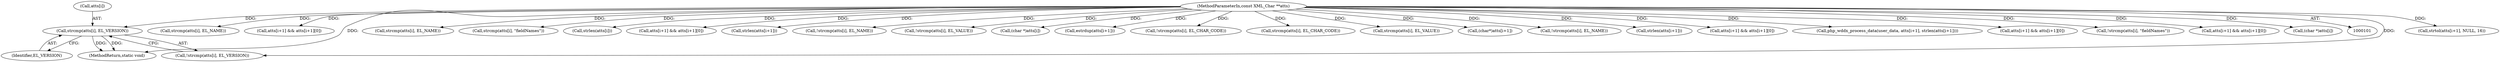 digraph "0_php-src_c4cca4c20e75359c9a13a1f9a36cb7b4e9601d29?w=1@pointer" {
"1000134" [label="(Call,strcmp(atts[i], EL_VERSION))"];
"1000104" [label="(MethodParameterIn,const XML_Char **atts)"];
"1000284" [label="(Call,strtol(atts[i+1], NULL, 16))"];
"1000779" [label="(Call,strcmp(atts[i], EL_NAME))"];
"1000625" [label="(Call,atts[i+1] && atts[i+1][0])"];
"1000545" [label="(Call,strcmp(atts[i], EL_NAME))"];
"1000620" [label="(Call,strcmp(atts[i], \"fieldNames\"))"];
"1000654" [label="(Call,strlen(atts[i]))"];
"1000784" [label="(Call,atts[i+1] && atts[i+1][0])"];
"1000893" [label="(MethodReturn,static void)"];
"1000416" [label="(Call,strlen(atts[i+1]))"];
"1000778" [label="(Call,!strcmp(atts[i], EL_NAME))"];
"1000361" [label="(Call,!strcmp(atts[i], EL_VALUE))"];
"1000660" [label="(Call,(char *)atts[i])"];
"1000576" [label="(Call,estrdup(atts[i+1]))"];
"1000133" [label="(Call,!strcmp(atts[i], EL_VERSION))"];
"1000256" [label="(Call,!strcmp(atts[i], EL_CHAR_CODE))"];
"1000257" [label="(Call,strcmp(atts[i], EL_CHAR_CODE))"];
"1000362" [label="(Call,strcmp(atts[i], EL_VALUE))"];
"1000822" [label="(Call,(char*)atts[i+1])"];
"1000544" [label="(Call,!strcmp(atts[i], EL_NAME))"];
"1000134" [label="(Call,strcmp(atts[i], EL_VERSION))"];
"1000830" [label="(Call,strlen(atts[i+1]))"];
"1000367" [label="(Call,atts[i+1] && atts[i+1][0])"];
"1000409" [label="(Call,php_wddx_process_data(user_data, atts[i+1], strlen(atts[i+1])))"];
"1000262" [label="(Call,atts[i+1] && atts[i+1][0])"];
"1000104" [label="(MethodParameterIn,const XML_Char **atts)"];
"1000619" [label="(Call,!strcmp(atts[i], \"fieldNames\"))"];
"1000135" [label="(Call,atts[i])"];
"1000550" [label="(Call,atts[i+1] && atts[i+1][0])"];
"1000649" [label="(Call,(char *)atts[i])"];
"1000138" [label="(Identifier,EL_VERSION)"];
"1000134" -> "1000133"  [label="AST: "];
"1000134" -> "1000138"  [label="CFG: "];
"1000135" -> "1000134"  [label="AST: "];
"1000138" -> "1000134"  [label="AST: "];
"1000133" -> "1000134"  [label="CFG: "];
"1000134" -> "1000893"  [label="DDG: "];
"1000134" -> "1000893"  [label="DDG: "];
"1000104" -> "1000134"  [label="DDG: "];
"1000104" -> "1000101"  [label="AST: "];
"1000104" -> "1000893"  [label="DDG: "];
"1000104" -> "1000133"  [label="DDG: "];
"1000104" -> "1000256"  [label="DDG: "];
"1000104" -> "1000257"  [label="DDG: "];
"1000104" -> "1000262"  [label="DDG: "];
"1000104" -> "1000284"  [label="DDG: "];
"1000104" -> "1000361"  [label="DDG: "];
"1000104" -> "1000362"  [label="DDG: "];
"1000104" -> "1000367"  [label="DDG: "];
"1000104" -> "1000409"  [label="DDG: "];
"1000104" -> "1000416"  [label="DDG: "];
"1000104" -> "1000544"  [label="DDG: "];
"1000104" -> "1000545"  [label="DDG: "];
"1000104" -> "1000550"  [label="DDG: "];
"1000104" -> "1000576"  [label="DDG: "];
"1000104" -> "1000619"  [label="DDG: "];
"1000104" -> "1000620"  [label="DDG: "];
"1000104" -> "1000625"  [label="DDG: "];
"1000104" -> "1000649"  [label="DDG: "];
"1000104" -> "1000654"  [label="DDG: "];
"1000104" -> "1000660"  [label="DDG: "];
"1000104" -> "1000778"  [label="DDG: "];
"1000104" -> "1000779"  [label="DDG: "];
"1000104" -> "1000784"  [label="DDG: "];
"1000104" -> "1000822"  [label="DDG: "];
"1000104" -> "1000830"  [label="DDG: "];
}
